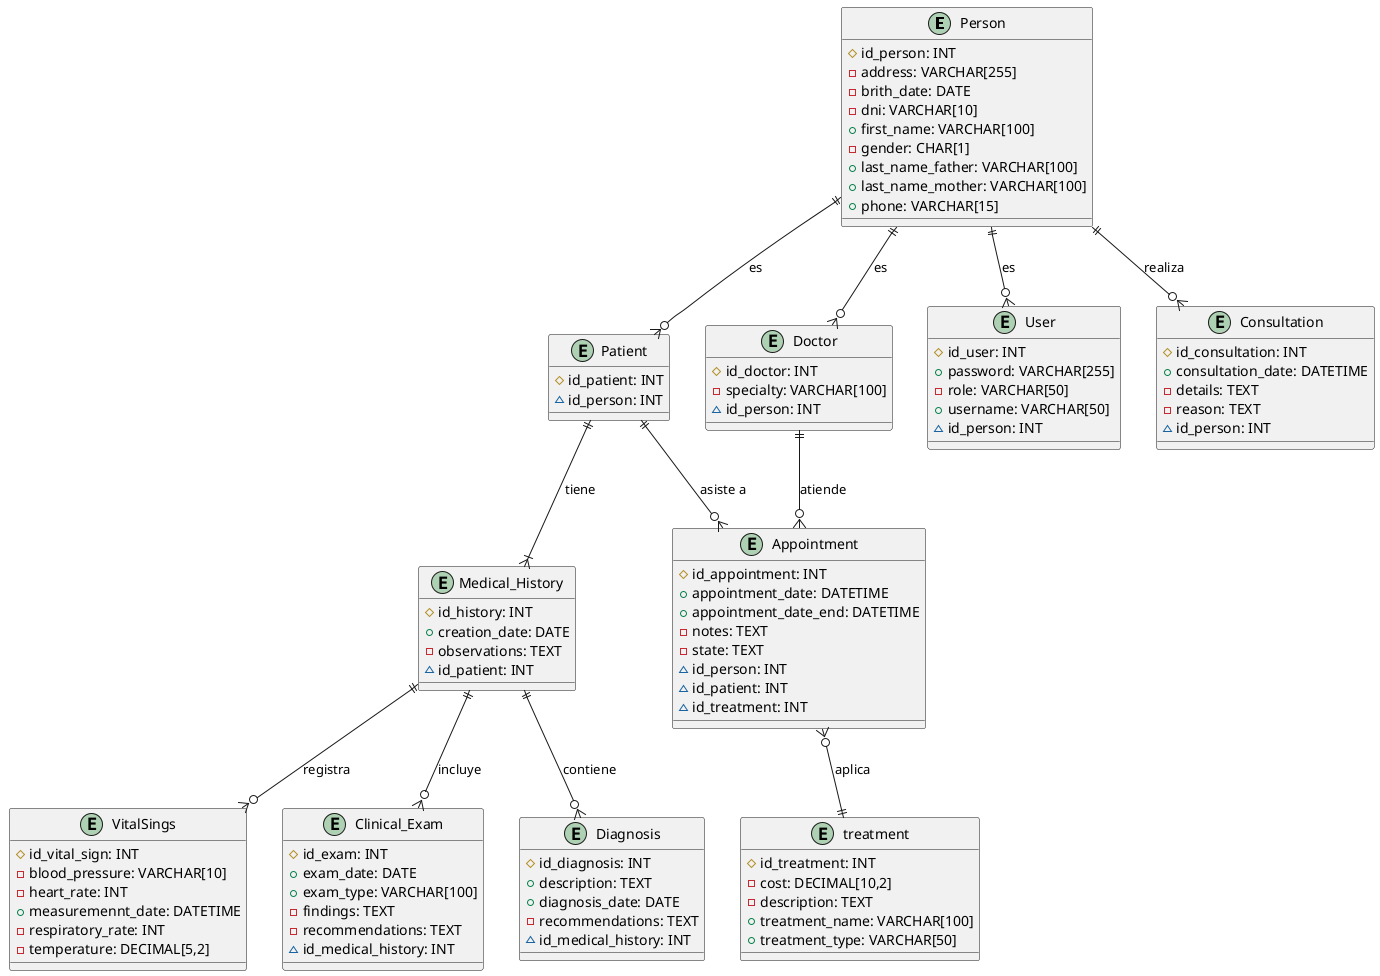 @startuml relational_view

/'{
    # PRIMARY KEY
    ~ UNIQUE (NULLABLE)
    + NOT NULL
    - NULLABLE
}'/

entity "Person" as Person {
    #id_person: INT
    -address: VARCHAR[255]
    -brith_date: DATE
    -dni: VARCHAR[10]
    +first_name: VARCHAR[100]
    -gender: CHAR[1]
    +last_name_father: VARCHAR[100]
    +last_name_mother: VARCHAR[100]
    +phone: VARCHAR[15]
    /' Person representa a la Person base, que puede ser paciente, médico o usuario '/
}

entity "Patient" as Patient {
    #id_patient: INT
    ~id_person: INT
    /' Un paciente es una Person, pero con un historial clínico asociado '/
}

entity "Doctor" as Doctor {
    #id_doctor: INT
    -specialty: VARCHAR[100]
    ~id_person: INT
    /' El médico es una Person con una specialty profesional '/
}

entity "User" as User {
    #id_user: INT
    +password: VARCHAR[255]
    -role: VARCHAR[50]
    +username: VARCHAR[50]
    ~id_person: INT
    /' User representa la información de los usuarios del sistema, con roles definidos '/
}

entity "Consultation" as Consultation {
    #id_consultation: INT
    +consultation_date: DATETIME
    -details: TEXT
    -reason: TEXT
    ~id_person: INT
    /' La consulta es realizada por una Person (puede ser un paciente o no), y contiene detalles '/
}

entity "VitalSings" as VitalSings {
    #id_vital_sign: INT
    -blood_pressure: VARCHAR[10]
    -heart_rate: INT
    +measuremennt_date: DATETIME
    -respiratory_rate: INT
    -temperature: DECIMAL[5,2]
    /' Signos vitales registrados durante una consulta, asociados al historial clínico '/
}

entity "Medical_History" as Medical_History {
    #id_history: INT
    +creation_date: DATE
    -observations: TEXT
    ~id_patient: INT
    /' El historial clínico se crea para cada paciente y contiene datos médicos relevantes '/
}

entity "Clinical_Exam" as Clinical_Exam {
    #id_exam: INT
    +exam_date: DATE
    +exam_type: VARCHAR[100] /' "Estomatológico" o "General" '/
    -findings: TEXT
    -recommendations: TEXT
    ~id_medical_history: INT
    /' Los exámenes clínicos, como estomatológicos o generales, se registran aquí '/
}


'entity "Odontogram" as Odontogram {
'    #id_odontogram: INT
'    +creation_date: DATE
'    -details: TEXT
'    ~id_medical_history: INT
'    'El odontograma es el registro de los dientes y su estado, utilizado en la odontología
'}

'entity "OdontogramaDetalle" as OdontogramaDetalle {
'    #id_detail: INT
'    -observations: TEXT
'    +tooth: VARCHAR[10] /' Número o posición del diente '/
'    -tooth_condition: VARCHAR[50] /' tooth_condition del diente, por ejemplo, "caries", "restaurado", "extracción" '/
'    -treatment: VARCHAR[100] /' treatment aplicado o recomendado '/
'    ~id_odontogram: INT
'    'Detalle específico de cada diente en el odontograma, incluyendo su estado y tratamiento
'}


entity "treatment" as treatment {
    #id_treatment: INT
    -cost: DECIMAL[10,2]
    -description: TEXT
    +treatment_name: VARCHAR[100]
    +treatment_type: VARCHAR[50] /' type de tratamiento: "Estético", "Curativo", "Preventivo", etc. '/
    /' Registro de los tratamientos disponibles, su first_name, type y costo asociado '/
}

entity "Appointment" as Appointment {
    #id_appointment: INT
    +appointment_date: DATETIME
    +appointment_date_end: DATETIME
    -notes: TEXT
    -state: TEXT
    ~id_person: INT
    ~id_patient: INT
    ~id_treatment: INT
    /' Información sobre cada cita médica, incluida la fecha, tratamiento, horario y médico '/
}

entity "Diagnosis" as Diagnosis {
    #id_diagnosis: INT
    +description: TEXT
    +diagnosis_date: DATE
    -recommendations: TEXT
    ~id_medical_history: INT
    /' Registro de los diagnósticos realizados, asociados al historial clínico '/
}

Person ||--o{ Patient : es
Person ||--o{ Doctor : es
Person ||--o{ User : es
Person ||--o{ Consultation : realiza
Patient ||--|{ Medical_History : tiene
'Odontogram ||--o{ OdontogramaDetalle : tiene

'Medical_History ||--o{ Odontogram : contiene
Medical_History ||--o{ VitalSings : registra
Medical_History ||--o{ Clinical_Exam : incluye

Patient ||--o{ Appointment : asiste a
Doctor ||--o{ Appointment : atiende

Appointment }o--|| treatment : aplica
Medical_History ||--o{ Diagnosis : contiene
@enduml
